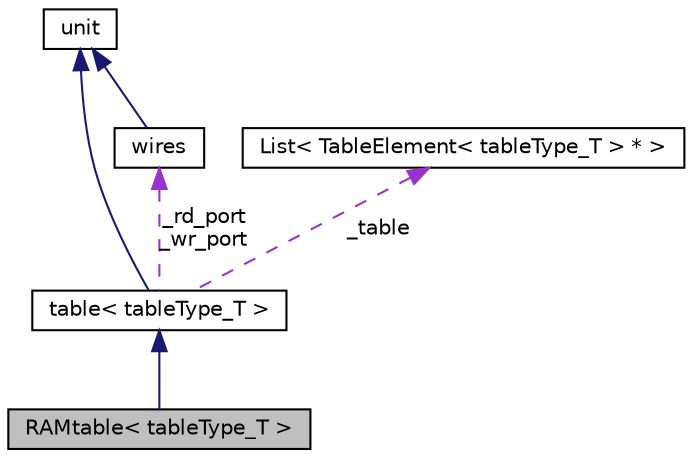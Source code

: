 digraph G
{
  edge [fontname="Helvetica",fontsize="10",labelfontname="Helvetica",labelfontsize="10"];
  node [fontname="Helvetica",fontsize="10",shape=record];
  Node1 [label="RAMtable\< tableType_T \>",height=0.2,width=0.4,color="black", fillcolor="grey75", style="filled" fontcolor="black"];
  Node2 -> Node1 [dir=back,color="midnightblue",fontsize="10",style="solid",fontname="Helvetica"];
  Node2 [label="table\< tableType_T \>",height=0.2,width=0.4,color="black", fillcolor="white", style="filled",URL="$classtable.html"];
  Node3 -> Node2 [dir=back,color="midnightblue",fontsize="10",style="solid",fontname="Helvetica"];
  Node3 [label="unit",height=0.2,width=0.4,color="black", fillcolor="white", style="filled",URL="$classunit.html"];
  Node4 -> Node2 [dir=back,color="darkorchid3",fontsize="10",style="dashed",label="_table",fontname="Helvetica"];
  Node4 [label="List\< TableElement\< tableType_T \> * \>",height=0.2,width=0.4,color="black", fillcolor="white", style="filled",URL="$classList.html"];
  Node5 -> Node2 [dir=back,color="darkorchid3",fontsize="10",style="dashed",label="_rd_port\n_wr_port",fontname="Helvetica"];
  Node5 [label="wires",height=0.2,width=0.4,color="black", fillcolor="white", style="filled",URL="$classwires.html"];
  Node3 -> Node5 [dir=back,color="midnightblue",fontsize="10",style="solid",fontname="Helvetica"];
}
